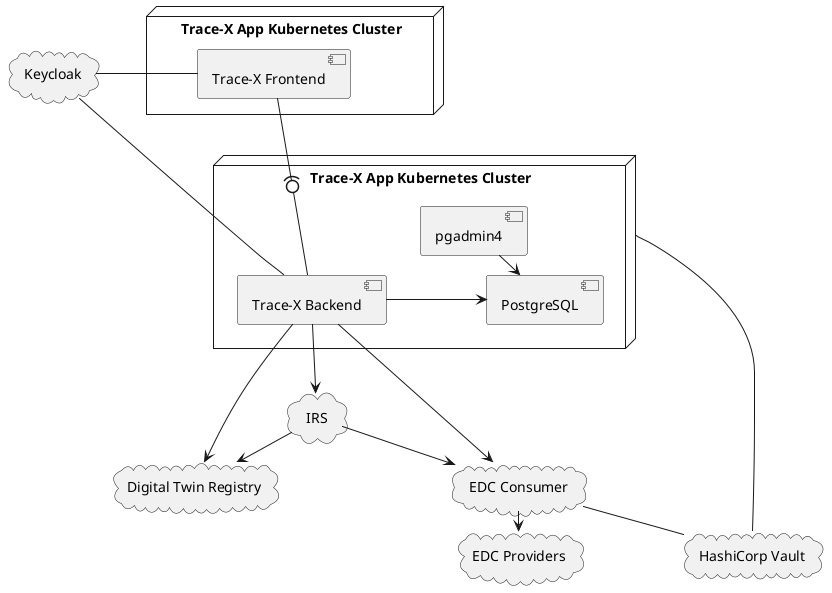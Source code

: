 @startuml
skinparam monochrome true
skinparam shadowing false
skinparam nodesep 100
skinparam ranksep 20

cloud Keycloak
cloud "Digital Twin Registry" as dtr
cloud "EDC Providers" as providers
cloud IRS
cloud "HashiCorp Vault" as vault
cloud  "EDC Consumer" as consumer

node "Trace-X App Kubernetes Cluster" as k8sfe {
	component "Trace-X Frontend" as TraceXFrontend

}


node "Trace-X App Kubernetes Cluster" as k8sbe {

    component "Trace-X Backend" as TraceXBackend

    component PostgreSQL
    component pgadmin4


    TraceXBackend -> PostgreSQL
    TraceXBackend --> consumer
    TraceXBackend ---> IRS
    IRS -->  consumer
    pgadmin4 --> PostgreSQL

}

TraceXFrontend --(0-- TraceXBackend

Keycloak - TraceXFrontend
Keycloak - TraceXBackend
TraceXBackend -> dtr
IRS --> dtr
consumer --> providers
consumer -- vault
k8sbe -- vault

@enduml
